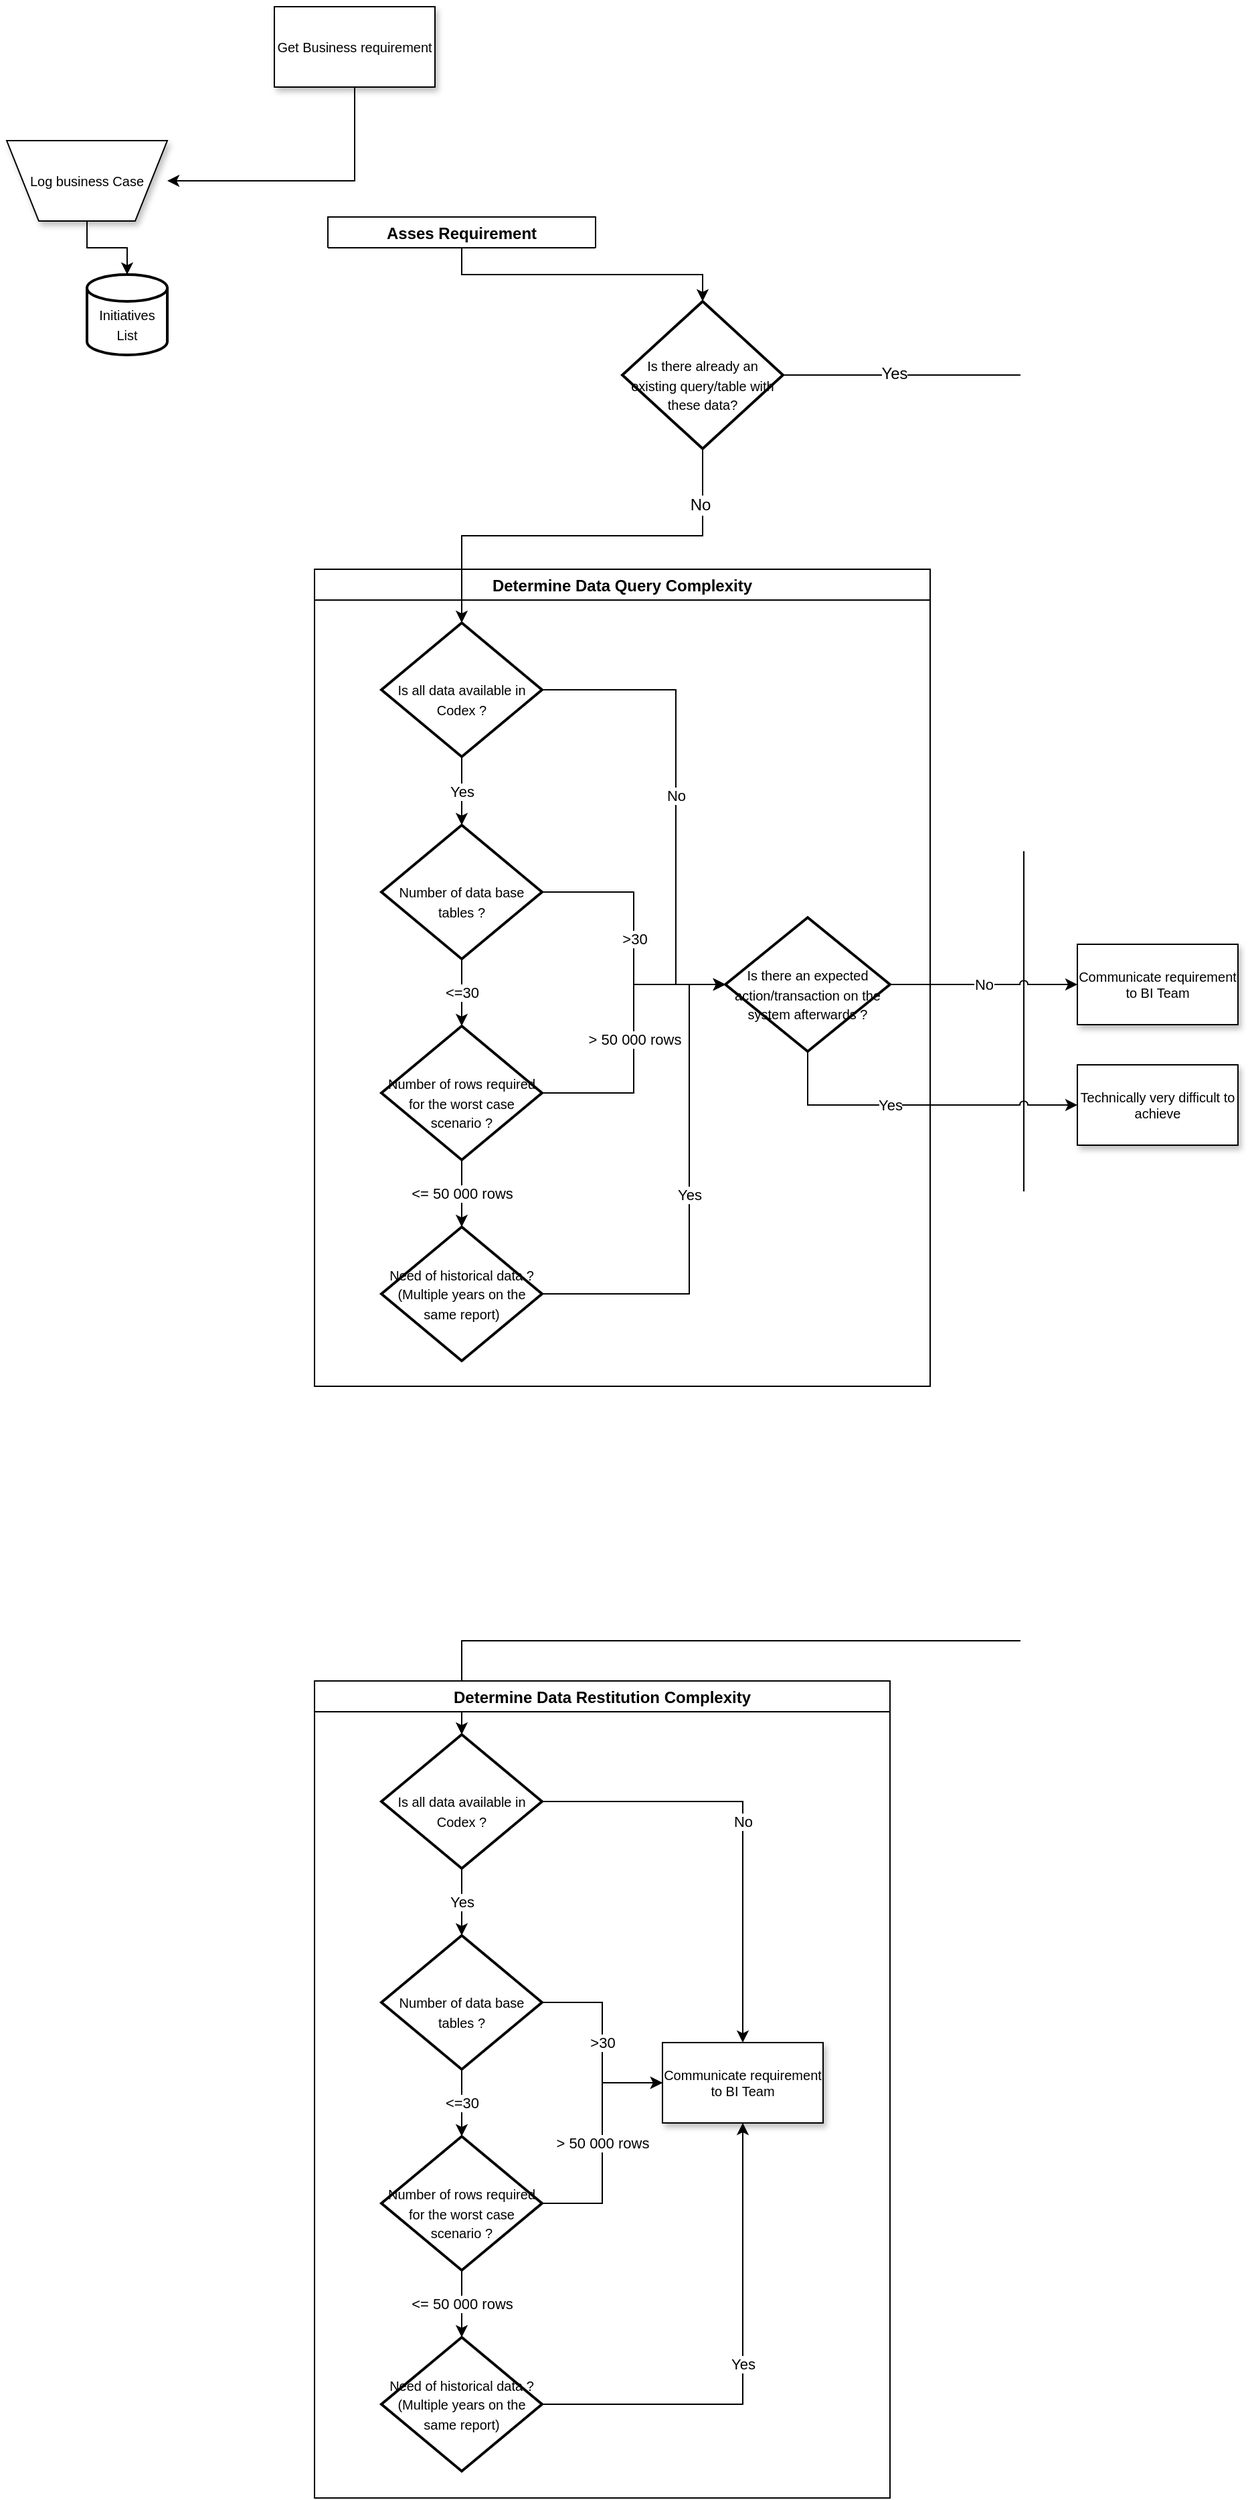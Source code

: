 <mxfile version="11.3.0" type="github" pages="1"><diagram name="Page-1" id="edf60f1a-56cd-e834-aa8a-f176f3a09ee4"><mxGraphModel dx="1038" dy="575" grid="1" gridSize="10" guides="0" tooltips="1" connect="1" arrows="1" fold="1" page="0" pageScale="1" pageWidth="1100" pageHeight="850" background="#ffffff" math="0" shadow="0"><root><mxCell id="0"/><mxCell id="1" parent="0"/><mxCell id="hGtQXhBdYL5p5utk6R8I-19" style="edgeStyle=orthogonalEdgeStyle;rounded=0;orthogonalLoop=1;jettySize=auto;html=1;exitX=0.5;exitY=1;exitDx=0;exitDy=0;" edge="1" parent="1" source="60e70716793133e9-2" target="hGtQXhBdYL5p5utk6R8I-3"><mxGeometry relative="1" as="geometry"/></mxCell><mxCell id="60e70716793133e9-2" value="&lt;font style=&quot;font-size: 10px&quot; face=&quot;Arial&quot;&gt;Log business Case&lt;/font&gt;" style="shape=trapezoid;whiteSpace=wrap;html=1;rounded=0;shadow=1;labelBackgroundColor=none;strokeColor=#000000;strokeWidth=1;fillColor=#ffffff;fontFamily=Verdana;fontSize=8;fontColor=#000000;align=center;flipV=1;" parent="1" vertex="1"><mxGeometry x="70" y="120" width="120" height="60" as="geometry"/></mxCell><mxCell id="hGtQXhBdYL5p5utk6R8I-7" style="edgeStyle=orthogonalEdgeStyle;rounded=0;orthogonalLoop=1;jettySize=auto;html=1;entryX=1;entryY=0.5;entryDx=0;entryDy=0;exitX=0.5;exitY=1;exitDx=0;exitDy=0;" edge="1" parent="1" source="60e70716793133e9-4" target="60e70716793133e9-2"><mxGeometry relative="1" as="geometry"><Array as="points"><mxPoint x="330" y="150"/><mxPoint x="220" y="150"/></Array></mxGeometry></mxCell><mxCell id="60e70716793133e9-4" value="&lt;font style=&quot;font-size: 10px&quot;&gt;Get Business requirement&lt;/font&gt;" style="rounded=0;whiteSpace=wrap;html=1;shadow=1;labelBackgroundColor=none;strokeColor=#000000;strokeWidth=1;fillColor=#ffffff;fontFamily=Arial;fontSize=8;fontColor=#000000;align=center;" parent="1" vertex="1"><mxGeometry x="270" y="20" width="120" height="60" as="geometry"/></mxCell><mxCell id="hGtQXhBdYL5p5utk6R8I-3" value="&lt;div&gt;&lt;font style=&quot;font-size: 10px&quot; face=&quot;Arial&quot;&gt;&lt;br&gt;&lt;/font&gt;&lt;/div&gt;&lt;div&gt;&lt;font style=&quot;font-size: 10px&quot; face=&quot;Arial&quot;&gt;Initiatives List&lt;/font&gt;&lt;/div&gt;" style="strokeWidth=2;html=1;shape=mxgraph.flowchart.database;whiteSpace=wrap;fontFamily=Arial;" vertex="1" parent="1"><mxGeometry x="130" y="220" width="60" height="60" as="geometry"/></mxCell><mxCell id="hGtQXhBdYL5p5utk6R8I-6" value="Determine Data Query Complexity" style="swimlane;startSize=23;" vertex="1" parent="1"><mxGeometry x="300" y="440" width="460" height="610" as="geometry"><mxRectangle x="300" y="440" width="200" height="23" as="alternateBounds"/></mxGeometry></mxCell><mxCell id="hGtQXhBdYL5p5utk6R8I-15" value="Yes" style="edgeStyle=orthogonalEdgeStyle;rounded=0;orthogonalLoop=1;jettySize=auto;html=1;exitX=0.5;exitY=1;exitDx=0;exitDy=0;exitPerimeter=0;entryX=0.5;entryY=0;entryDx=0;entryDy=0;entryPerimeter=0;" edge="1" parent="hGtQXhBdYL5p5utk6R8I-6" source="hGtQXhBdYL5p5utk6R8I-8" target="hGtQXhBdYL5p5utk6R8I-14"><mxGeometry relative="1" as="geometry"/></mxCell><mxCell id="hGtQXhBdYL5p5utk6R8I-23" value="No" style="edgeStyle=orthogonalEdgeStyle;rounded=0;orthogonalLoop=1;jettySize=auto;html=1;exitX=1;exitY=0.5;exitDx=0;exitDy=0;exitPerimeter=0;entryX=0;entryY=0.5;entryDx=0;entryDy=0;entryPerimeter=0;" edge="1" parent="hGtQXhBdYL5p5utk6R8I-6" source="hGtQXhBdYL5p5utk6R8I-8" target="hGtQXhBdYL5p5utk6R8I-86"><mxGeometry relative="1" as="geometry"><mxPoint x="320" y="271" as="targetPoint"/><Array as="points"><mxPoint x="270" y="90"/><mxPoint x="270" y="310"/></Array></mxGeometry></mxCell><mxCell id="hGtQXhBdYL5p5utk6R8I-8" value="&lt;div&gt;&lt;font style=&quot;font-size: 10px&quot; face=&quot;Arial&quot;&gt;&lt;br&gt;&lt;/font&gt;&lt;/div&gt;&lt;div&gt;&lt;font style=&quot;font-size: 10px&quot; face=&quot;Arial&quot;&gt;Is all data available in Codex ?&lt;/font&gt;&lt;/div&gt;" style="strokeWidth=2;html=1;shape=mxgraph.flowchart.decision;whiteSpace=wrap;" vertex="1" parent="hGtQXhBdYL5p5utk6R8I-6"><mxGeometry x="50" y="40" width="120" height="100" as="geometry"/></mxCell><mxCell id="hGtQXhBdYL5p5utk6R8I-18" value="&amp;lt;=30" style="edgeStyle=orthogonalEdgeStyle;rounded=0;orthogonalLoop=1;jettySize=auto;html=1;exitX=0.5;exitY=1;exitDx=0;exitDy=0;exitPerimeter=0;entryX=0.5;entryY=0;entryDx=0;entryDy=0;entryPerimeter=0;" edge="1" parent="hGtQXhBdYL5p5utk6R8I-6" source="hGtQXhBdYL5p5utk6R8I-14" target="hGtQXhBdYL5p5utk6R8I-17"><mxGeometry relative="1" as="geometry"/></mxCell><mxCell id="hGtQXhBdYL5p5utk6R8I-24" value="&amp;gt;30" style="edgeStyle=orthogonalEdgeStyle;rounded=0;orthogonalLoop=1;jettySize=auto;html=1;exitX=1;exitY=0.5;exitDx=0;exitDy=0;exitPerimeter=0;entryX=0;entryY=0.5;entryDx=0;entryDy=0;entryPerimeter=0;" edge="1" parent="hGtQXhBdYL5p5utk6R8I-6" source="hGtQXhBdYL5p5utk6R8I-14" target="hGtQXhBdYL5p5utk6R8I-86"><mxGeometry relative="1" as="geometry"><mxPoint x="260" y="301" as="targetPoint"/></mxGeometry></mxCell><mxCell id="hGtQXhBdYL5p5utk6R8I-14" value="&lt;div&gt;&lt;font style=&quot;font-size: 10px&quot; face=&quot;Arial&quot;&gt;&lt;br&gt;&lt;/font&gt;&lt;/div&gt;&lt;div&gt;&lt;font style=&quot;font-size: 10px&quot; face=&quot;Arial&quot;&gt;Number of data base tables ?&lt;/font&gt;&lt;/div&gt;" style="strokeWidth=2;html=1;shape=mxgraph.flowchart.decision;whiteSpace=wrap;" vertex="1" parent="hGtQXhBdYL5p5utk6R8I-6"><mxGeometry x="50" y="191" width="120" height="100" as="geometry"/></mxCell><mxCell id="hGtQXhBdYL5p5utk6R8I-21" value="&amp;lt;= 50 000 rows" style="edgeStyle=orthogonalEdgeStyle;rounded=0;orthogonalLoop=1;jettySize=auto;html=1;exitX=0.5;exitY=1;exitDx=0;exitDy=0;exitPerimeter=0;" edge="1" parent="hGtQXhBdYL5p5utk6R8I-6" source="hGtQXhBdYL5p5utk6R8I-17" target="hGtQXhBdYL5p5utk6R8I-20"><mxGeometry relative="1" as="geometry"/></mxCell><mxCell id="hGtQXhBdYL5p5utk6R8I-25" value="&amp;gt; 50 000 rows" style="edgeStyle=orthogonalEdgeStyle;rounded=0;orthogonalLoop=1;jettySize=auto;html=1;exitX=1;exitY=0.5;exitDx=0;exitDy=0;exitPerimeter=0;entryX=0;entryY=0.5;entryDx=0;entryDy=0;entryPerimeter=0;" edge="1" parent="hGtQXhBdYL5p5utk6R8I-6" source="hGtQXhBdYL5p5utk6R8I-17" target="hGtQXhBdYL5p5utk6R8I-86"><mxGeometry relative="1" as="geometry"><mxPoint x="260" y="301" as="targetPoint"/></mxGeometry></mxCell><mxCell id="hGtQXhBdYL5p5utk6R8I-17" value="&lt;div&gt;&lt;font style=&quot;font-size: 10px&quot; face=&quot;Arial&quot;&gt;&lt;br&gt;&lt;/font&gt;&lt;/div&gt;&lt;div&gt;&lt;font style=&quot;font-size: 10px&quot; face=&quot;Arial&quot;&gt;Number of rows required for the worst case scenario ?&lt;br&gt;&lt;/font&gt;&lt;/div&gt;" style="strokeWidth=2;html=1;shape=mxgraph.flowchart.decision;whiteSpace=wrap;" vertex="1" parent="hGtQXhBdYL5p5utk6R8I-6"><mxGeometry x="50" y="341" width="120" height="100" as="geometry"/></mxCell><mxCell id="hGtQXhBdYL5p5utk6R8I-26" value="Yes" style="edgeStyle=orthogonalEdgeStyle;rounded=0;orthogonalLoop=1;jettySize=auto;html=1;exitX=1;exitY=0.5;exitDx=0;exitDy=0;exitPerimeter=0;entryX=0;entryY=0.5;entryDx=0;entryDy=0;entryPerimeter=0;" edge="1" parent="hGtQXhBdYL5p5utk6R8I-6" source="hGtQXhBdYL5p5utk6R8I-20" target="hGtQXhBdYL5p5utk6R8I-86"><mxGeometry relative="1" as="geometry"><mxPoint x="320" y="331" as="targetPoint"/><Array as="points"><mxPoint x="280" y="541"/><mxPoint x="280" y="310"/></Array></mxGeometry></mxCell><mxCell id="hGtQXhBdYL5p5utk6R8I-20" value="&lt;div&gt;&lt;font style=&quot;font-size: 10px&quot; face=&quot;Arial&quot;&gt;Need of historical data ? (Multiple years on the same report)&lt;br&gt;&lt;/font&gt;&lt;/div&gt;" style="strokeWidth=2;html=1;shape=mxgraph.flowchart.decision;whiteSpace=wrap;" vertex="1" parent="hGtQXhBdYL5p5utk6R8I-6"><mxGeometry x="50" y="491" width="120" height="100" as="geometry"/></mxCell><mxCell id="hGtQXhBdYL5p5utk6R8I-86" value="&lt;div&gt;&lt;font style=&quot;font-size: 10px&quot; face=&quot;Arial&quot;&gt;&lt;br&gt;&lt;/font&gt;&lt;/div&gt;&lt;div&gt;&lt;font style=&quot;font-size: 10px&quot; face=&quot;Arial&quot;&gt;Is there an expected action/transaction on the system afterwards ?&lt;/font&gt;&lt;/div&gt;" style="strokeWidth=2;html=1;shape=mxgraph.flowchart.decision;whiteSpace=wrap;" vertex="1" parent="hGtQXhBdYL5p5utk6R8I-6"><mxGeometry x="307" y="260" width="123" height="100" as="geometry"/></mxCell><mxCell id="hGtQXhBdYL5p5utk6R8I-28" value="Asses Requirement" style="swimlane;startSize=23;" vertex="1" collapsed="1" parent="1"><mxGeometry x="310" y="177" width="200" height="23" as="geometry"><mxRectangle x="310" y="180" width="240" height="470" as="alternateBounds"/></mxGeometry></mxCell><mxCell id="hGtQXhBdYL5p5utk6R8I-29" value="No" style="edgeStyle=orthogonalEdgeStyle;rounded=0;orthogonalLoop=1;jettySize=auto;html=1;exitX=0.5;exitY=1;exitDx=0;exitDy=0;exitPerimeter=0;entryX=0.5;entryY=0;entryDx=0;entryDy=0;entryPerimeter=0;" edge="1" parent="hGtQXhBdYL5p5utk6R8I-28" source="hGtQXhBdYL5p5utk6R8I-31" target="hGtQXhBdYL5p5utk6R8I-34"><mxGeometry relative="1" as="geometry"/></mxCell><mxCell id="hGtQXhBdYL5p5utk6R8I-31" value="&lt;font style=&quot;font-size: 10px&quot; face=&quot;Arial&quot;&gt;Is there any report that already provide these data?&lt;/font&gt;" style="strokeWidth=2;html=1;shape=mxgraph.flowchart.decision;whiteSpace=wrap;" vertex="1" parent="hGtQXhBdYL5p5utk6R8I-28"><mxGeometry x="50" y="40" width="120" height="100" as="geometry"/></mxCell><mxCell id="hGtQXhBdYL5p5utk6R8I-32" value="No" style="edgeStyle=orthogonalEdgeStyle;rounded=0;orthogonalLoop=1;jettySize=auto;html=1;exitX=0.5;exitY=1;exitDx=0;exitDy=0;exitPerimeter=0;entryX=0.5;entryY=0;entryDx=0;entryDy=0;entryPerimeter=0;" edge="1" parent="hGtQXhBdYL5p5utk6R8I-28" source="hGtQXhBdYL5p5utk6R8I-34" target="hGtQXhBdYL5p5utk6R8I-37"><mxGeometry relative="1" as="geometry"/></mxCell><mxCell id="hGtQXhBdYL5p5utk6R8I-34" value="&lt;div&gt;&lt;font style=&quot;font-size: 10px&quot; face=&quot;Arial&quot;&gt;&lt;br&gt;&lt;/font&gt;&lt;/div&gt;&lt;div&gt;&lt;font style=&quot;font-size: 10px&quot; face=&quot;Arial&quot;&gt;Is it possible to get the required data using multple existing reports?&lt;/font&gt;&lt;/div&gt;" style="strokeWidth=2;html=1;shape=mxgraph.flowchart.decision;whiteSpace=wrap;" vertex="1" parent="hGtQXhBdYL5p5utk6R8I-28"><mxGeometry x="50" y="190" width="120" height="100" as="geometry"/></mxCell><mxCell id="hGtQXhBdYL5p5utk6R8I-37" value="&lt;div&gt;&lt;font style=&quot;font-size: 10px&quot; face=&quot;Arial&quot;&gt;&lt;br&gt;&lt;/font&gt;&lt;/div&gt;&lt;div&gt;&lt;font style=&quot;font-size: 10px&quot; face=&quot;Arial&quot;&gt;Is the report valdiated by the concerned BPO?&lt;br&gt;&lt;/font&gt;&lt;/div&gt;" style="strokeWidth=2;html=1;shape=mxgraph.flowchart.decision;whiteSpace=wrap;" vertex="1" parent="hGtQXhBdYL5p5utk6R8I-28"><mxGeometry x="50" y="340" width="120" height="100" as="geometry"/></mxCell><mxCell id="hGtQXhBdYL5p5utk6R8I-59" style="edgeStyle=orthogonalEdgeStyle;rounded=0;orthogonalLoop=1;jettySize=auto;html=1;exitX=0.5;exitY=1;exitDx=0;exitDy=0;exitPerimeter=0;entryX=0.5;entryY=0;entryDx=0;entryDy=0;entryPerimeter=0;" edge="1" parent="1" source="hGtQXhBdYL5p5utk6R8I-56" target="hGtQXhBdYL5p5utk6R8I-8"><mxGeometry relative="1" as="geometry"/></mxCell><mxCell id="hGtQXhBdYL5p5utk6R8I-75" value="No" style="text;html=1;resizable=0;points=[];align=center;verticalAlign=middle;labelBackgroundColor=#ffffff;" vertex="1" connectable="0" parent="hGtQXhBdYL5p5utk6R8I-59"><mxGeometry x="-0.729" y="-2" relative="1" as="geometry"><mxPoint as="offset"/></mxGeometry></mxCell><mxCell id="hGtQXhBdYL5p5utk6R8I-73" style="edgeStyle=orthogonalEdgeStyle;rounded=0;orthogonalLoop=1;jettySize=auto;html=1;exitX=1;exitY=0.5;exitDx=0;exitDy=0;exitPerimeter=0;jumpStyle=none;" edge="1" parent="1" source="hGtQXhBdYL5p5utk6R8I-56" target="hGtQXhBdYL5p5utk6R8I-63"><mxGeometry relative="1" as="geometry"><Array as="points"><mxPoint x="830" y="295"/><mxPoint x="830" y="1240"/><mxPoint x="410" y="1240"/></Array></mxGeometry></mxCell><mxCell id="hGtQXhBdYL5p5utk6R8I-74" value="Yes" style="text;html=1;resizable=0;points=[];align=center;verticalAlign=middle;labelBackgroundColor=#ffffff;" vertex="1" connectable="0" parent="hGtQXhBdYL5p5utk6R8I-73"><mxGeometry x="-0.898" y="1" relative="1" as="geometry"><mxPoint as="offset"/></mxGeometry></mxCell><mxCell id="hGtQXhBdYL5p5utk6R8I-56" value="&lt;div&gt;&lt;font style=&quot;font-size: 10px&quot; face=&quot;Arial&quot;&gt;&lt;br&gt;&lt;/font&gt;&lt;/div&gt;&lt;div&gt;&lt;font style=&quot;font-size: 10px&quot; face=&quot;Arial&quot;&gt;Is there already an existing query/table with these data?&lt;/font&gt;&lt;/div&gt;" style="strokeWidth=2;html=1;shape=mxgraph.flowchart.decision;whiteSpace=wrap;" vertex="1" parent="1"><mxGeometry x="530" y="240" width="120" height="110" as="geometry"/></mxCell><mxCell id="hGtQXhBdYL5p5utk6R8I-58" style="edgeStyle=orthogonalEdgeStyle;rounded=0;orthogonalLoop=1;jettySize=auto;html=1;exitX=0.5;exitY=1;exitDx=0;exitDy=0;exitPerimeter=0;entryX=0.5;entryY=0;entryDx=0;entryDy=0;entryPerimeter=0;" edge="1" parent="1" source="hGtQXhBdYL5p5utk6R8I-37" target="hGtQXhBdYL5p5utk6R8I-56"><mxGeometry relative="1" as="geometry"/></mxCell><mxCell id="hGtQXhBdYL5p5utk6R8I-60" value="Determine Data Restitution Complexity" style="swimlane;startSize=23;" vertex="1" parent="1"><mxGeometry x="300" y="1270" width="430" height="610" as="geometry"><mxRectangle x="300" y="440" width="200" height="23" as="alternateBounds"/></mxGeometry></mxCell><mxCell id="hGtQXhBdYL5p5utk6R8I-61" value="Yes" style="edgeStyle=orthogonalEdgeStyle;rounded=0;orthogonalLoop=1;jettySize=auto;html=1;exitX=0.5;exitY=1;exitDx=0;exitDy=0;exitPerimeter=0;entryX=0.5;entryY=0;entryDx=0;entryDy=0;entryPerimeter=0;" edge="1" parent="hGtQXhBdYL5p5utk6R8I-60" source="hGtQXhBdYL5p5utk6R8I-63" target="hGtQXhBdYL5p5utk6R8I-66"><mxGeometry relative="1" as="geometry"/></mxCell><mxCell id="hGtQXhBdYL5p5utk6R8I-62" value="No" style="edgeStyle=orthogonalEdgeStyle;rounded=0;orthogonalLoop=1;jettySize=auto;html=1;exitX=1;exitY=0.5;exitDx=0;exitDy=0;exitPerimeter=0;" edge="1" parent="hGtQXhBdYL5p5utk6R8I-60" source="hGtQXhBdYL5p5utk6R8I-63" target="hGtQXhBdYL5p5utk6R8I-72"><mxGeometry relative="1" as="geometry"/></mxCell><mxCell id="hGtQXhBdYL5p5utk6R8I-63" value="&lt;div&gt;&lt;font style=&quot;font-size: 10px&quot; face=&quot;Arial&quot;&gt;&lt;br&gt;&lt;/font&gt;&lt;/div&gt;&lt;div&gt;&lt;font style=&quot;font-size: 10px&quot; face=&quot;Arial&quot;&gt;Is all data available in Codex ?&lt;/font&gt;&lt;/div&gt;" style="strokeWidth=2;html=1;shape=mxgraph.flowchart.decision;whiteSpace=wrap;" vertex="1" parent="hGtQXhBdYL5p5utk6R8I-60"><mxGeometry x="50" y="40" width="120" height="100" as="geometry"/></mxCell><mxCell id="hGtQXhBdYL5p5utk6R8I-64" value="&amp;lt;=30" style="edgeStyle=orthogonalEdgeStyle;rounded=0;orthogonalLoop=1;jettySize=auto;html=1;exitX=0.5;exitY=1;exitDx=0;exitDy=0;exitPerimeter=0;entryX=0.5;entryY=0;entryDx=0;entryDy=0;entryPerimeter=0;" edge="1" parent="hGtQXhBdYL5p5utk6R8I-60" source="hGtQXhBdYL5p5utk6R8I-66" target="hGtQXhBdYL5p5utk6R8I-69"><mxGeometry relative="1" as="geometry"/></mxCell><mxCell id="hGtQXhBdYL5p5utk6R8I-65" value="&amp;gt;30" style="edgeStyle=orthogonalEdgeStyle;rounded=0;orthogonalLoop=1;jettySize=auto;html=1;exitX=1;exitY=0.5;exitDx=0;exitDy=0;exitPerimeter=0;entryX=0;entryY=0.5;entryDx=0;entryDy=0;" edge="1" parent="hGtQXhBdYL5p5utk6R8I-60" source="hGtQXhBdYL5p5utk6R8I-66" target="hGtQXhBdYL5p5utk6R8I-72"><mxGeometry relative="1" as="geometry"/></mxCell><mxCell id="hGtQXhBdYL5p5utk6R8I-66" value="&lt;div&gt;&lt;font style=&quot;font-size: 10px&quot; face=&quot;Arial&quot;&gt;&lt;br&gt;&lt;/font&gt;&lt;/div&gt;&lt;div&gt;&lt;font style=&quot;font-size: 10px&quot; face=&quot;Arial&quot;&gt;Number of data base tables ?&lt;/font&gt;&lt;/div&gt;" style="strokeWidth=2;html=1;shape=mxgraph.flowchart.decision;whiteSpace=wrap;" vertex="1" parent="hGtQXhBdYL5p5utk6R8I-60"><mxGeometry x="50" y="190" width="120" height="100" as="geometry"/></mxCell><mxCell id="hGtQXhBdYL5p5utk6R8I-67" value="&amp;lt;= 50 000 rows" style="edgeStyle=orthogonalEdgeStyle;rounded=0;orthogonalLoop=1;jettySize=auto;html=1;exitX=0.5;exitY=1;exitDx=0;exitDy=0;exitPerimeter=0;" edge="1" parent="hGtQXhBdYL5p5utk6R8I-60" source="hGtQXhBdYL5p5utk6R8I-69" target="hGtQXhBdYL5p5utk6R8I-71"><mxGeometry relative="1" as="geometry"/></mxCell><mxCell id="hGtQXhBdYL5p5utk6R8I-68" value="&amp;gt; 50 000 rows" style="edgeStyle=orthogonalEdgeStyle;rounded=0;orthogonalLoop=1;jettySize=auto;html=1;exitX=1;exitY=0.5;exitDx=0;exitDy=0;exitPerimeter=0;entryX=0;entryY=0.5;entryDx=0;entryDy=0;" edge="1" parent="hGtQXhBdYL5p5utk6R8I-60" source="hGtQXhBdYL5p5utk6R8I-69" target="hGtQXhBdYL5p5utk6R8I-72"><mxGeometry relative="1" as="geometry"/></mxCell><mxCell id="hGtQXhBdYL5p5utk6R8I-69" value="&lt;div&gt;&lt;font style=&quot;font-size: 10px&quot; face=&quot;Arial&quot;&gt;&lt;br&gt;&lt;/font&gt;&lt;/div&gt;&lt;div&gt;&lt;font style=&quot;font-size: 10px&quot; face=&quot;Arial&quot;&gt;Number of rows required for the worst case scenario ?&lt;br&gt;&lt;/font&gt;&lt;/div&gt;" style="strokeWidth=2;html=1;shape=mxgraph.flowchart.decision;whiteSpace=wrap;" vertex="1" parent="hGtQXhBdYL5p5utk6R8I-60"><mxGeometry x="50" y="340" width="120" height="100" as="geometry"/></mxCell><mxCell id="hGtQXhBdYL5p5utk6R8I-70" value="Yes" style="edgeStyle=orthogonalEdgeStyle;rounded=0;orthogonalLoop=1;jettySize=auto;html=1;exitX=1;exitY=0.5;exitDx=0;exitDy=0;exitPerimeter=0;entryX=0.5;entryY=1;entryDx=0;entryDy=0;" edge="1" parent="hGtQXhBdYL5p5utk6R8I-60" source="hGtQXhBdYL5p5utk6R8I-71" target="hGtQXhBdYL5p5utk6R8I-72"><mxGeometry relative="1" as="geometry"/></mxCell><mxCell id="hGtQXhBdYL5p5utk6R8I-71" value="&lt;div&gt;&lt;font style=&quot;font-size: 10px&quot; face=&quot;Arial&quot;&gt;Need of historical data ? (Multiple years on the same report)&lt;br&gt;&lt;/font&gt;&lt;/div&gt;" style="strokeWidth=2;html=1;shape=mxgraph.flowchart.decision;whiteSpace=wrap;" vertex="1" parent="hGtQXhBdYL5p5utk6R8I-60"><mxGeometry x="50" y="490" width="120" height="100" as="geometry"/></mxCell><mxCell id="hGtQXhBdYL5p5utk6R8I-72" value="&lt;font style=&quot;font-size: 10px&quot;&gt;Communicate requirement to BI Team&lt;/font&gt;" style="rounded=0;whiteSpace=wrap;html=1;shadow=1;labelBackgroundColor=none;strokeColor=#000000;strokeWidth=1;fillColor=#ffffff;fontFamily=Arial;fontSize=8;fontColor=#000000;align=center;" vertex="1" parent="hGtQXhBdYL5p5utk6R8I-60"><mxGeometry x="260" y="270" width="120" height="60" as="geometry"/></mxCell><mxCell id="hGtQXhBdYL5p5utk6R8I-84" value="&lt;font style=&quot;font-size: 10px&quot;&gt;Communicate requirement to BI Team&lt;/font&gt;" style="rounded=0;whiteSpace=wrap;html=1;shadow=1;labelBackgroundColor=none;strokeColor=#000000;strokeWidth=1;fillColor=#ffffff;fontFamily=Arial;fontSize=8;fontColor=#000000;align=center;" vertex="1" parent="1"><mxGeometry x="870" y="720" width="120" height="60" as="geometry"/></mxCell><mxCell id="hGtQXhBdYL5p5utk6R8I-87" value="No" style="edgeStyle=orthogonalEdgeStyle;rounded=0;orthogonalLoop=1;jettySize=auto;html=1;exitX=1;exitY=0.5;exitDx=0;exitDy=0;exitPerimeter=0;jumpStyle=arc;" edge="1" parent="1" source="hGtQXhBdYL5p5utk6R8I-86" target="hGtQXhBdYL5p5utk6R8I-84"><mxGeometry relative="1" as="geometry"/></mxCell><mxCell id="hGtQXhBdYL5p5utk6R8I-89" value="&lt;font style=&quot;font-size: 10px&quot;&gt;Technically very difficult to achieve&lt;br&gt;&lt;/font&gt;" style="rounded=0;whiteSpace=wrap;html=1;shadow=1;labelBackgroundColor=none;strokeColor=#000000;strokeWidth=1;fillColor=#ffffff;fontFamily=Arial;fontSize=8;fontColor=#000000;align=center;" vertex="1" parent="1"><mxGeometry x="870" y="810" width="120" height="60" as="geometry"/></mxCell><mxCell id="hGtQXhBdYL5p5utk6R8I-90" value="Yes" style="edgeStyle=orthogonalEdgeStyle;rounded=0;orthogonalLoop=1;jettySize=auto;html=1;exitX=0.5;exitY=1;exitDx=0;exitDy=0;exitPerimeter=0;entryX=0;entryY=0.5;entryDx=0;entryDy=0;jumpStyle=arc;" edge="1" parent="1" source="hGtQXhBdYL5p5utk6R8I-86" target="hGtQXhBdYL5p5utk6R8I-89"><mxGeometry x="-0.162" relative="1" as="geometry"><mxPoint as="offset"/></mxGeometry></mxCell></root></mxGraphModel></diagram></mxfile>